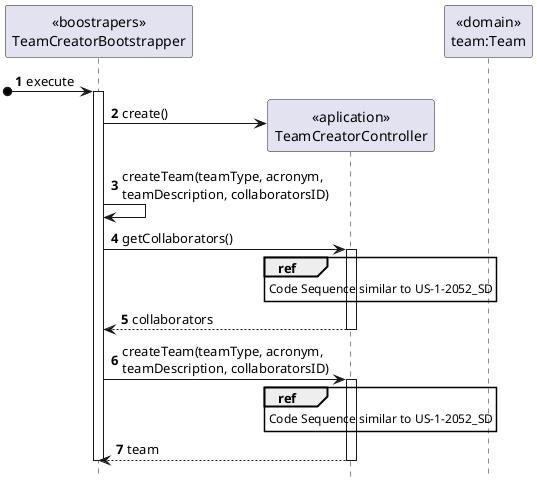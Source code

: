 @startuml
autonumber
hide footbox

participant "<<boostrapers>>\nTeamCreatorBootstrapper" as BOOT
participant "<<aplication>>\nTeamCreatorController" as CTRL
participant "<<domain>>\nteam:Team" as TEAM

[o-> BOOT : execute

activate BOOT
BOOT -> CTRL** : create()

BOOT -> BOOT : createTeam(teamType, acronym,\nteamDescription, collaboratorsID)

BOOT -> CTRL : getCollaborators()
activate CTRL
ref over CTRL
Code Sequence similar to US-1-2052_SD
end ref
CTRL --> BOOT : collaborators
deactivate CTRL

BOOT -> CTRL : createTeam(teamType, acronym,\nteamDescription, collaboratorsID)
activate CTRL
ref over CTRL
Code Sequence similar to US-1-2052_SD
end ref
CTRL --> BOOT : team
deactivate CTRL
deactivate BOOT

@enduml